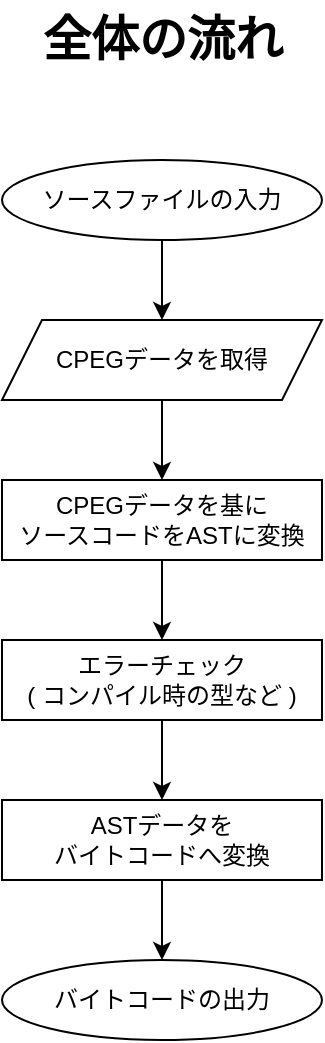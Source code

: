 <mxfile version="13.10.0" type="embed">
    <diagram id="9e78Bst9KpLZntExJ03O" name="全体の流れ">
        <mxGraphModel dx="1146" dy="571" grid="1" gridSize="10" guides="1" tooltips="1" connect="1" arrows="1" fold="1" page="1" pageScale="1" pageWidth="827" pageHeight="1169" math="0" shadow="0">
            <root>
                <mxCell id="0"/>
                <mxCell id="1" parent="0"/>
                <mxCell id="11" style="edgeStyle=orthogonalEdgeStyle;rounded=0;orthogonalLoop=1;jettySize=auto;html=1;" edge="1" parent="1" source="2" target="5">
                    <mxGeometry relative="1" as="geometry"/>
                </mxCell>
                <mxCell id="2" value="CPEGデータを基に&lt;br&gt;ソースコードをASTに変換" style="rounded=0;whiteSpace=wrap;html=1;" vertex="1" parent="1">
                    <mxGeometry x="320" y="280" width="160" height="40" as="geometry"/>
                </mxCell>
                <mxCell id="3" value="全体の流れ" style="text;strokeColor=none;fillColor=none;html=1;fontSize=24;fontStyle=1;verticalAlign=middle;align=center;" vertex="1" parent="1">
                    <mxGeometry x="328.75" y="40" width="142.5" height="40" as="geometry"/>
                </mxCell>
                <mxCell id="16" style="edgeStyle=orthogonalEdgeStyle;rounded=0;orthogonalLoop=1;jettySize=auto;html=1;exitX=0.5;exitY=1;exitDx=0;exitDy=0;entryX=0.5;entryY=0;entryDx=0;entryDy=0;" edge="1" parent="1" source="4" target="7">
                    <mxGeometry relative="1" as="geometry"/>
                </mxCell>
                <mxCell id="4" value="ASTデータを&lt;br&gt;バイトコードへ変換" style="rounded=0;whiteSpace=wrap;html=1;" vertex="1" parent="1">
                    <mxGeometry x="320" y="440" width="160" height="40" as="geometry"/>
                </mxCell>
                <mxCell id="12" style="edgeStyle=orthogonalEdgeStyle;rounded=0;orthogonalLoop=1;jettySize=auto;html=1;entryX=0.5;entryY=0;entryDx=0;entryDy=0;" edge="1" parent="1" source="5" target="4">
                    <mxGeometry relative="1" as="geometry">
                        <mxPoint x="400" y="440" as="targetPoint"/>
                    </mxGeometry>
                </mxCell>
                <mxCell id="5" value="エラーチェック&lt;br&gt;( コンパイル時の型など )" style="rounded=0;whiteSpace=wrap;html=1;" vertex="1" parent="1">
                    <mxGeometry x="320" y="360" width="160" height="40" as="geometry"/>
                </mxCell>
                <mxCell id="17" style="edgeStyle=orthogonalEdgeStyle;rounded=0;orthogonalLoop=1;jettySize=auto;html=1;exitX=0.5;exitY=1;exitDx=0;exitDy=0;entryX=0.5;entryY=0;entryDx=0;entryDy=0;" edge="1" parent="1" source="6" target="9">
                    <mxGeometry relative="1" as="geometry"/>
                </mxCell>
                <mxCell id="6" value="ソースファイルの入力" style="ellipse;whiteSpace=wrap;html=1;" vertex="1" parent="1">
                    <mxGeometry x="320" y="120" width="160" height="40" as="geometry"/>
                </mxCell>
                <mxCell id="7" value="バイトコードの出力" style="ellipse;whiteSpace=wrap;html=1;" vertex="1" parent="1">
                    <mxGeometry x="320" y="520" width="160" height="40" as="geometry"/>
                </mxCell>
                <mxCell id="9" value="CPEGデータを取得" style="shape=parallelogram;perimeter=parallelogramPerimeter;whiteSpace=wrap;html=1;fixedSize=1;" vertex="1" parent="1">
                    <mxGeometry x="320" y="200" width="160" height="40" as="geometry"/>
                </mxCell>
                <mxCell id="10" value="" style="endArrow=classic;html=1;entryX=0.5;entryY=0;entryDx=0;entryDy=0;exitX=0.5;exitY=1;exitDx=0;exitDy=0;" edge="1" parent="1" source="9" target="2">
                    <mxGeometry width="50" height="50" relative="1" as="geometry">
                        <mxPoint x="370" y="290" as="sourcePoint"/>
                        <mxPoint x="420" y="240" as="targetPoint"/>
                    </mxGeometry>
                </mxCell>
            </root>
        </mxGraphModel>
    </diagram>
</mxfile>